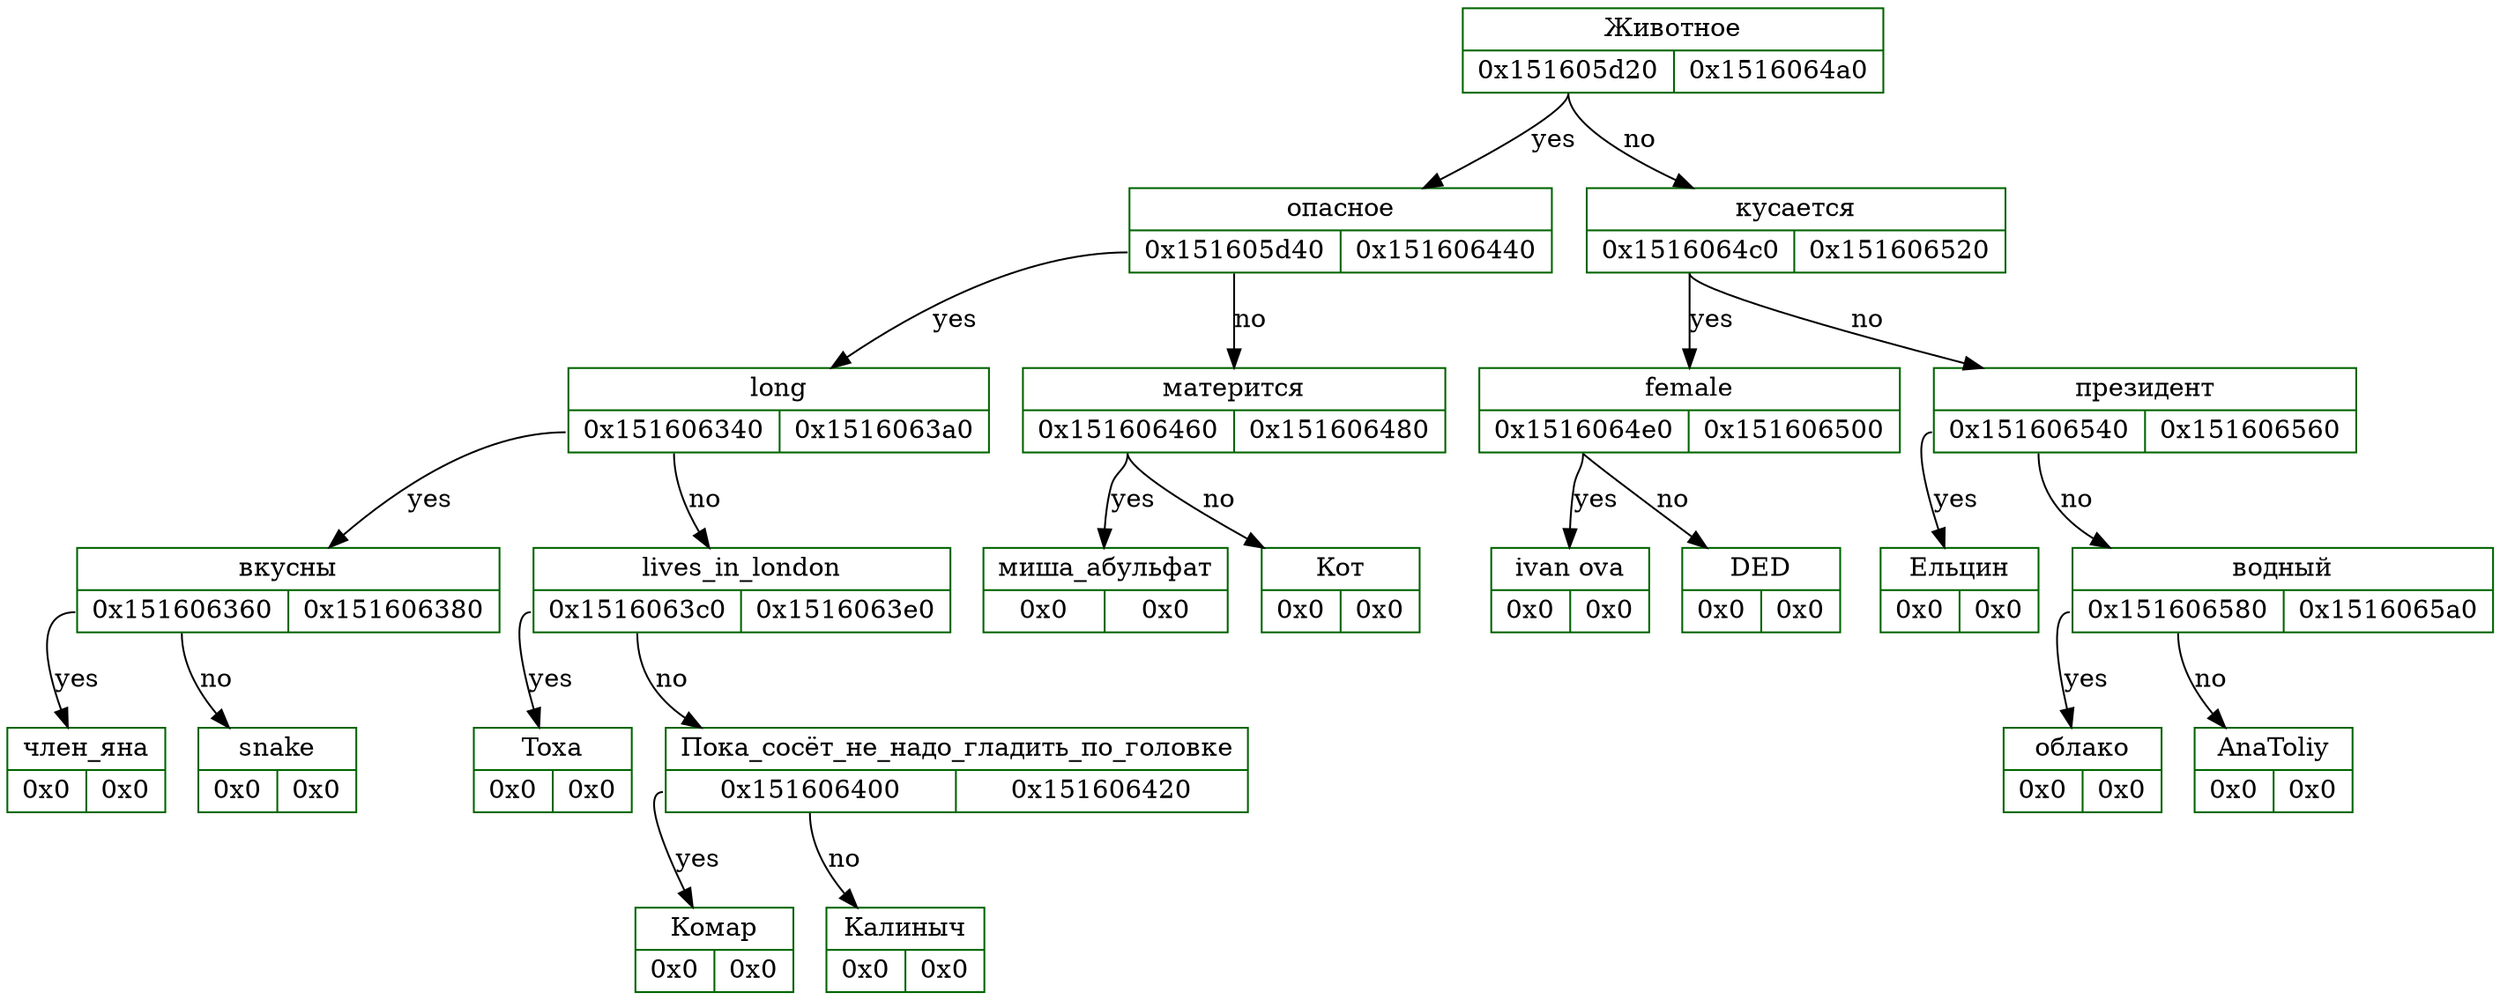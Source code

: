 digraph D{
	rankdir = TB

	node_23 [color = "darkgreen", style = "filled", shape = "record", fillcolor = "white", label = "{Животное | {<fl23> 0x151605d20 | <fr23> 0x1516064a0}}"]
	node_23: <fl23> -> node_22 [color = "black", arrowhead = "normal", label = "yes"]
	node_22 [color = "darkgreen", style = "filled", shape = "record", fillcolor = "white", label = "{опасное | {<fl22> 0x151605d40 | <fr22> 0x151606440}}"]
	node_22: <fl22> -> node_21 [color = "black", arrowhead = "normal", label = "yes"]
	node_21 [color = "darkgreen", style = "filled", shape = "record", fillcolor = "white", label = "{long | {<fl21> 0x151606340 | <fr21> 0x1516063a0}}"]
	node_21: <fl21> -> node_20 [color = "black", arrowhead = "normal", label = "yes"]
	node_20 [color = "darkgreen", style = "filled", shape = "record", fillcolor = "white", label = "{вкусны | {<fl20> 0x151606360 | <fr20> 0x151606380}}"]
	node_20: <fl20> -> node_19 [color = "black", arrowhead = "normal", label = "yes"]
	node_19 [color = "darkgreen", style = "filled", shape = "record", fillcolor = "white", label = "{член_яна | {<fl19> 0x0 | <fr19> 0x0}}"]
	node_20: <fl20> -> node_18 [color = "black", arrowhead = "normal", label = "no"]
	node_18 [color = "darkgreen", style = "filled", shape = "record", fillcolor = "white", label = "{snake | {<fl18> 0x0 | <fr18> 0x0}}"]
	node_21: <fl21> -> node_17 [color = "black", arrowhead = "normal", label = "no"]
	node_17 [color = "darkgreen", style = "filled", shape = "record", fillcolor = "white", label = "{lives_in_london | {<fl17> 0x1516063c0 | <fr17> 0x1516063e0}}"]
	node_17: <fl17> -> node_16 [color = "black", arrowhead = "normal", label = "yes"]
	node_16 [color = "darkgreen", style = "filled", shape = "record", fillcolor = "white", label = "{Toxa | {<fl16> 0x0 | <fr16> 0x0}}"]
	node_17: <fl17> -> node_15 [color = "black", arrowhead = "normal", label = "no"]
	node_15 [color = "darkgreen", style = "filled", shape = "record", fillcolor = "white", label = "{Пока_сосёт_не_надо_гладить_по_головке | {<fl15> 0x151606400 | <fr15> 0x151606420}}"]
	node_15: <fl15> -> node_14 [color = "black", arrowhead = "normal", label = "yes"]
	node_14 [color = "darkgreen", style = "filled", shape = "record", fillcolor = "white", label = "{Комар | {<fl14> 0x0 | <fr14> 0x0}}"]
	node_15: <fl15> -> node_13 [color = "black", arrowhead = "normal", label = "no"]
	node_13 [color = "darkgreen", style = "filled", shape = "record", fillcolor = "white", label = "{Калиныч | {<fl13> 0x0 | <fr13> 0x0}}"]
	node_22: <fl22> -> node_12 [color = "black", arrowhead = "normal", label = "no"]
	node_12 [color = "darkgreen", style = "filled", shape = "record", fillcolor = "white", label = "{матерится | {<fl12> 0x151606460 | <fr12> 0x151606480}}"]
	node_12: <fl12> -> node_11 [color = "black", arrowhead = "normal", label = "yes"]
	node_11 [color = "darkgreen", style = "filled", shape = "record", fillcolor = "white", label = "{миша_абульфат | {<fl11> 0x0 | <fr11> 0x0}}"]
	node_12: <fl12> -> node_10 [color = "black", arrowhead = "normal", label = "no"]
	node_10 [color = "darkgreen", style = "filled", shape = "record", fillcolor = "white", label = "{Кот | {<fl10> 0x0 | <fr10> 0x0}}"]
	node_23: <fl23> -> node_9 [color = "black", arrowhead = "normal", label = "no"]
	node_9 [color = "darkgreen", style = "filled", shape = "record", fillcolor = "white", label = "{кусается | {<fl9> 0x1516064c0 | <fr9> 0x151606520}}"]
	node_9: <fl9> -> node_8 [color = "black", arrowhead = "normal", label = "yes"]
	node_8 [color = "darkgreen", style = "filled", shape = "record", fillcolor = "white", label = "{female | {<fl8> 0x1516064e0 | <fr8> 0x151606500}}"]
	node_8: <fl8> -> node_7 [color = "black", arrowhead = "normal", label = "yes"]
	node_7 [color = "darkgreen", style = "filled", shape = "record", fillcolor = "white", label = "{ivan ova | {<fl7> 0x0 | <fr7> 0x0}}"]
	node_8: <fl8> -> node_6 [color = "black", arrowhead = "normal", label = "no"]
	node_6 [color = "darkgreen", style = "filled", shape = "record", fillcolor = "white", label = "{DED | {<fl6> 0x0 | <fr6> 0x0}}"]
	node_9: <fl9> -> node_5 [color = "black", arrowhead = "normal", label = "no"]
	node_5 [color = "darkgreen", style = "filled", shape = "record", fillcolor = "white", label = "{президент | {<fl5> 0x151606540 | <fr5> 0x151606560}}"]
	node_5: <fl5> -> node_4 [color = "black", arrowhead = "normal", label = "yes"]
	node_4 [color = "darkgreen", style = "filled", shape = "record", fillcolor = "white", label = "{Ельцин | {<fl4> 0x0 | <fr4> 0x0}}"]
	node_5: <fl5> -> node_3 [color = "black", arrowhead = "normal", label = "no"]
	node_3 [color = "darkgreen", style = "filled", shape = "record", fillcolor = "white", label = "{водный | {<fl3> 0x151606580 | <fr3> 0x1516065a0}}"]
	node_3: <fl3> -> node_2 [color = "black", arrowhead = "normal", label = "yes"]
	node_2 [color = "darkgreen", style = "filled", shape = "record", fillcolor = "white", label = "{облако | {<fl2> 0x0 | <fr2> 0x0}}"]
	node_3: <fl3> -> node_1 [color = "black", arrowhead = "normal", label = "no"]
	node_1 [color = "darkgreen", style = "filled", shape = "record", fillcolor = "white", label = "{AnaToliy | {<fl1> 0x0 | <fr1> 0x0}}"]
}